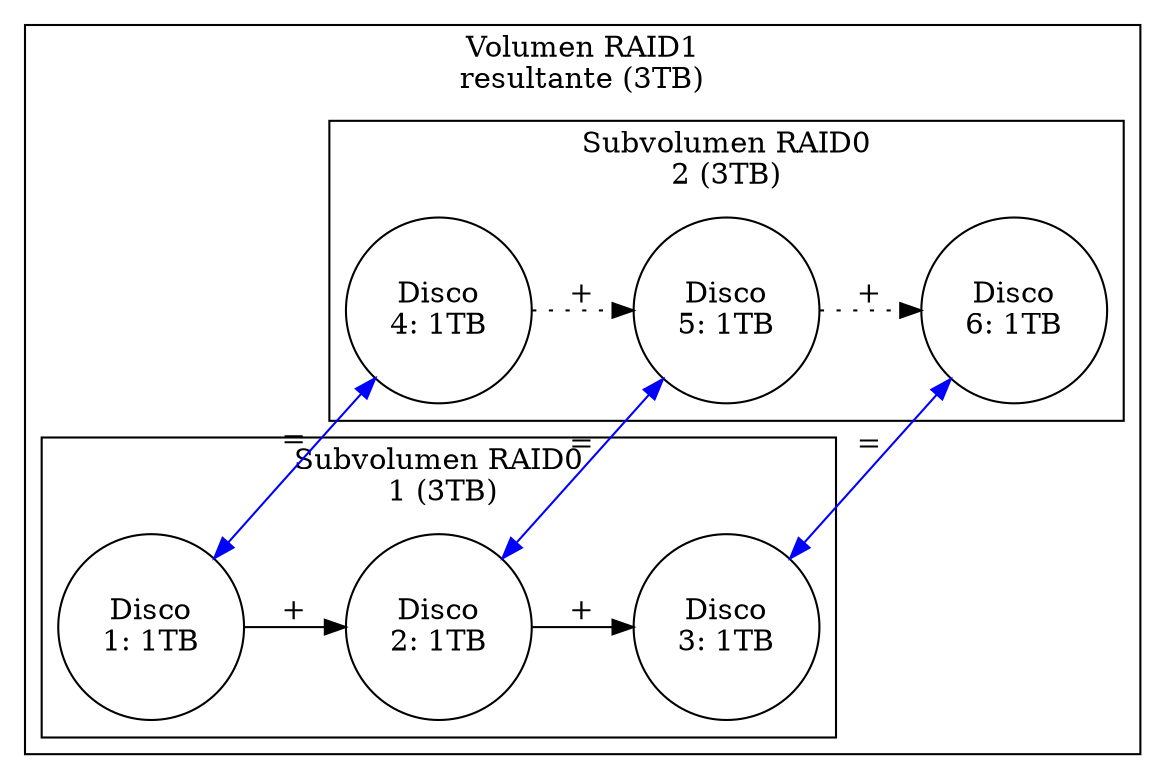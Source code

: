 #+begin_src dot :exports results :file ltxpng/raid_01.png
  digraph G {
	  node [shape=circle];
          rankdir=LR;

          subgraph cluster_resulta {
                  label = "Volumen RAID1\nresultante (3TB)";
		  subgraph cluster_vol1 {
			  label = "Subvolumen RAID0\n 1 (3TB)";
			  1 -> 2 [label = "+"];
			  2 -> 3 [label = "+"];
		  }
		  subgraph cluster_vol2 {
			  label = "Subvolumen RAID0\n2 (3TB)";
			  4 -> 5 [label = "+", style = dotted];
			  5 -> 6 [label = "+", style = dotted];
		  }
		  1 -> 4 [label = "=", dir = both, color = blue];
		  2 -> 5 [label = "=", dir = both, color = blue];
		  3 -> 6 [label = "=", dir = both, color = blue];
          }
          1 [label = "Disco\n1: 1TB"];
          2 [label = "Disco\n2: 1TB"];
          3 [label = "Disco\n3: 1TB"];
          4 [label = "Disco\n4: 1TB"];
          5 [label = "Disco\n5: 1TB"];
          6 [label = "Disco\n6: 1TB"];
  }
#+end_src
